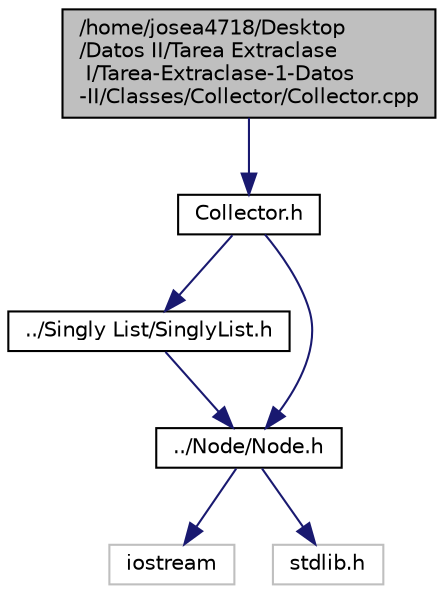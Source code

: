 digraph "/home/josea4718/Desktop/Datos II/Tarea Extraclase I/Tarea-Extraclase-1-Datos-II/Classes/Collector/Collector.cpp"
{
 // LATEX_PDF_SIZE
  edge [fontname="Helvetica",fontsize="10",labelfontname="Helvetica",labelfontsize="10"];
  node [fontname="Helvetica",fontsize="10",shape=record];
  Node1 [label="/home/josea4718/Desktop\l/Datos II/Tarea Extraclase\l I/Tarea-Extraclase-1-Datos\l-II/Classes/Collector/Collector.cpp",height=0.2,width=0.4,color="black", fillcolor="grey75", style="filled", fontcolor="black",tooltip=" "];
  Node1 -> Node2 [color="midnightblue",fontsize="10",style="solid",fontname="Helvetica"];
  Node2 [label="Collector.h",height=0.2,width=0.4,color="black", fillcolor="white", style="filled",URL="$_collector_8h.html",tooltip=" "];
  Node2 -> Node3 [color="midnightblue",fontsize="10",style="solid",fontname="Helvetica"];
  Node3 [label="../Singly List/SinglyList.h",height=0.2,width=0.4,color="black", fillcolor="white", style="filled",URL="$_singly_list_8h.html",tooltip=" "];
  Node3 -> Node4 [color="midnightblue",fontsize="10",style="solid",fontname="Helvetica"];
  Node4 [label="../Node/Node.h",height=0.2,width=0.4,color="black", fillcolor="white", style="filled",URL="$_node_8h.html",tooltip=" "];
  Node4 -> Node5 [color="midnightblue",fontsize="10",style="solid",fontname="Helvetica"];
  Node5 [label="iostream",height=0.2,width=0.4,color="grey75", fillcolor="white", style="filled",tooltip=" "];
  Node4 -> Node6 [color="midnightblue",fontsize="10",style="solid",fontname="Helvetica"];
  Node6 [label="stdlib.h",height=0.2,width=0.4,color="grey75", fillcolor="white", style="filled",tooltip=" "];
  Node2 -> Node4 [color="midnightblue",fontsize="10",style="solid",fontname="Helvetica"];
}
